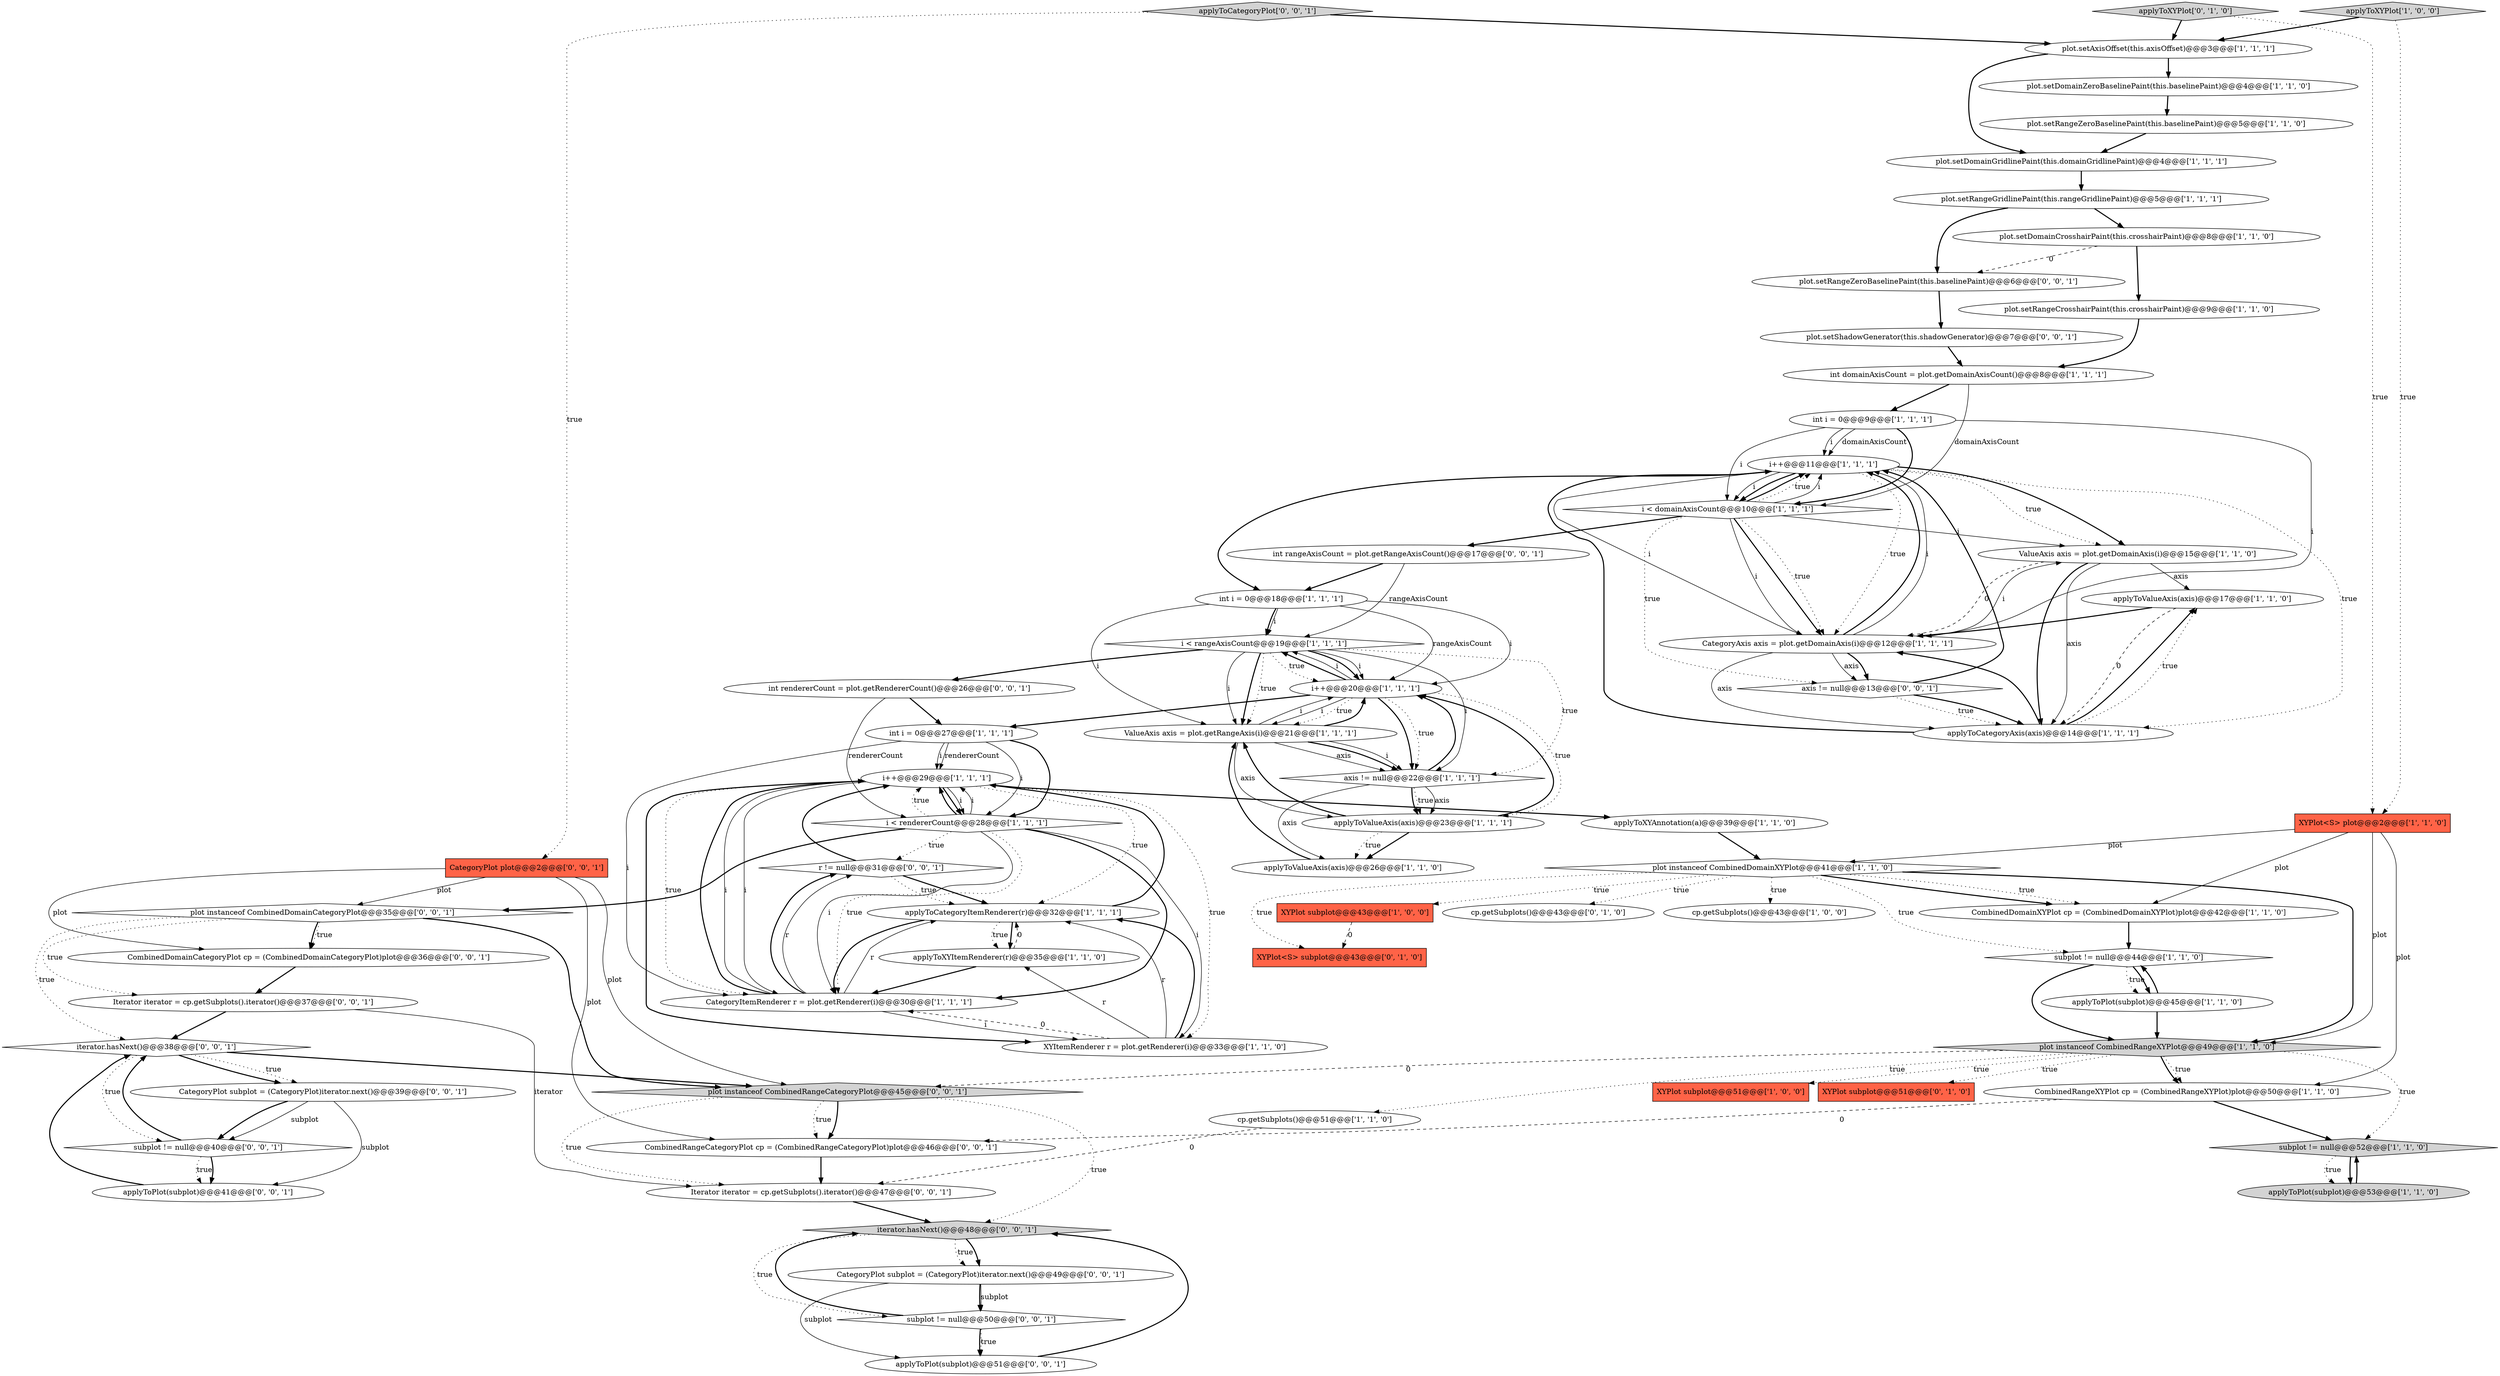 digraph {
58 [style = filled, label = "applyToCategoryPlot['0', '0', '1']", fillcolor = lightgray, shape = diamond image = "AAA0AAABBB3BBB"];
35 [style = filled, label = "subplot != null@@@44@@@['1', '1', '0']", fillcolor = white, shape = diamond image = "AAA0AAABBB1BBB"];
0 [style = filled, label = "i++@@@20@@@['1', '1', '1']", fillcolor = white, shape = ellipse image = "AAA0AAABBB1BBB"];
57 [style = filled, label = "plot instanceof CombinedRangeCategoryPlot@@@45@@@['0', '0', '1']", fillcolor = lightgray, shape = diamond image = "AAA0AAABBB3BBB"];
17 [style = filled, label = "int i = 0@@@27@@@['1', '1', '1']", fillcolor = white, shape = ellipse image = "AAA0AAABBB1BBB"];
1 [style = filled, label = "ValueAxis axis = plot.getRangeAxis(i)@@@21@@@['1', '1', '1']", fillcolor = white, shape = ellipse image = "AAA0AAABBB1BBB"];
65 [style = filled, label = "subplot != null@@@50@@@['0', '0', '1']", fillcolor = white, shape = diamond image = "AAA0AAABBB3BBB"];
28 [style = filled, label = "applyToXYItemRenderer(r)@@@35@@@['1', '1', '0']", fillcolor = white, shape = ellipse image = "AAA0AAABBB1BBB"];
6 [style = filled, label = "plot.setDomainCrosshairPaint(this.crosshairPaint)@@@8@@@['1', '1', '0']", fillcolor = white, shape = ellipse image = "AAA0AAABBB1BBB"];
14 [style = filled, label = "i++@@@29@@@['1', '1', '1']", fillcolor = white, shape = ellipse image = "AAA0AAABBB1BBB"];
41 [style = filled, label = "plot.setRangeZeroBaselinePaint(this.baselinePaint)@@@5@@@['1', '1', '0']", fillcolor = white, shape = ellipse image = "AAA0AAABBB1BBB"];
39 [style = filled, label = "plot.setDomainGridlinePaint(this.domainGridlinePaint)@@@4@@@['1', '1', '1']", fillcolor = white, shape = ellipse image = "AAA0AAABBB1BBB"];
66 [style = filled, label = "int rendererCount = plot.getRendererCount()@@@26@@@['0', '0', '1']", fillcolor = white, shape = ellipse image = "AAA0AAABBB3BBB"];
30 [style = filled, label = "applyToPlot(subplot)@@@45@@@['1', '1', '0']", fillcolor = white, shape = ellipse image = "AAA0AAABBB1BBB"];
3 [style = filled, label = "int domainAxisCount = plot.getDomainAxisCount()@@@8@@@['1', '1', '1']", fillcolor = white, shape = ellipse image = "AAA0AAABBB1BBB"];
18 [style = filled, label = "plot instanceof CombinedRangeXYPlot@@@49@@@['1', '1', '0']", fillcolor = lightgray, shape = diamond image = "AAA0AAABBB1BBB"];
42 [style = filled, label = "plot.setRangeCrosshairPaint(this.crosshairPaint)@@@9@@@['1', '1', '0']", fillcolor = white, shape = ellipse image = "AAA0AAABBB1BBB"];
54 [style = filled, label = "CombinedRangeCategoryPlot cp = (CombinedRangeCategoryPlot)plot@@@46@@@['0', '0', '1']", fillcolor = white, shape = ellipse image = "AAA0AAABBB3BBB"];
61 [style = filled, label = "axis != null@@@13@@@['0', '0', '1']", fillcolor = white, shape = diamond image = "AAA0AAABBB3BBB"];
33 [style = filled, label = "cp.getSubplots()@@@51@@@['1', '1', '0']", fillcolor = white, shape = ellipse image = "AAA0AAABBB1BBB"];
22 [style = filled, label = "plot.setDomainZeroBaselinePaint(this.baselinePaint)@@@4@@@['1', '1', '0']", fillcolor = white, shape = ellipse image = "AAA0AAABBB1BBB"];
69 [style = filled, label = "CategoryPlot subplot = (CategoryPlot)iterator.next()@@@39@@@['0', '0', '1']", fillcolor = white, shape = ellipse image = "AAA0AAABBB3BBB"];
46 [style = filled, label = "XYPlot<S> subplot@@@43@@@['0', '1', '0']", fillcolor = tomato, shape = box image = "AAA1AAABBB2BBB"];
8 [style = filled, label = "axis != null@@@22@@@['1', '1', '1']", fillcolor = white, shape = diamond image = "AAA0AAABBB1BBB"];
4 [style = filled, label = "int i = 0@@@9@@@['1', '1', '1']", fillcolor = white, shape = ellipse image = "AAA0AAABBB1BBB"];
40 [style = filled, label = "ValueAxis axis = plot.getDomainAxis(i)@@@15@@@['1', '1', '0']", fillcolor = white, shape = ellipse image = "AAA0AAABBB1BBB"];
29 [style = filled, label = "applyToValueAxis(axis)@@@23@@@['1', '1', '1']", fillcolor = white, shape = ellipse image = "AAA0AAABBB1BBB"];
19 [style = filled, label = "applyToValueAxis(axis)@@@17@@@['1', '1', '0']", fillcolor = white, shape = ellipse image = "AAA0AAABBB1BBB"];
68 [style = filled, label = "r != null@@@31@@@['0', '0', '1']", fillcolor = white, shape = diamond image = "AAA0AAABBB3BBB"];
11 [style = filled, label = "plot instanceof CombinedDomainXYPlot@@@41@@@['1', '1', '0']", fillcolor = white, shape = diamond image = "AAA0AAABBB1BBB"];
50 [style = filled, label = "subplot != null@@@40@@@['0', '0', '1']", fillcolor = white, shape = diamond image = "AAA0AAABBB3BBB"];
37 [style = filled, label = "i < rendererCount@@@28@@@['1', '1', '1']", fillcolor = white, shape = diamond image = "AAA0AAABBB1BBB"];
5 [style = filled, label = "applyToXYAnnotation(a)@@@39@@@['1', '1', '0']", fillcolor = white, shape = ellipse image = "AAA0AAABBB1BBB"];
20 [style = filled, label = "applyToPlot(subplot)@@@53@@@['1', '1', '0']", fillcolor = lightgray, shape = ellipse image = "AAA0AAABBB1BBB"];
67 [style = filled, label = "CategoryPlot subplot = (CategoryPlot)iterator.next()@@@49@@@['0', '0', '1']", fillcolor = white, shape = ellipse image = "AAA0AAABBB3BBB"];
44 [style = filled, label = "applyToXYPlot['0', '1', '0']", fillcolor = lightgray, shape = diamond image = "AAA0AAABBB2BBB"];
25 [style = filled, label = "subplot != null@@@52@@@['1', '1', '0']", fillcolor = lightgray, shape = diamond image = "AAA0AAABBB1BBB"];
31 [style = filled, label = "XYPlot subplot@@@43@@@['1', '0', '0']", fillcolor = tomato, shape = box image = "AAA1AAABBB1BBB"];
23 [style = filled, label = "XYPlot subplot@@@51@@@['1', '0', '0']", fillcolor = tomato, shape = box image = "AAA0AAABBB1BBB"];
10 [style = filled, label = "cp.getSubplots()@@@43@@@['1', '0', '0']", fillcolor = white, shape = ellipse image = "AAA0AAABBB1BBB"];
27 [style = filled, label = "applyToValueAxis(axis)@@@26@@@['1', '1', '0']", fillcolor = white, shape = ellipse image = "AAA0AAABBB1BBB"];
32 [style = filled, label = "i++@@@11@@@['1', '1', '1']", fillcolor = white, shape = ellipse image = "AAA0AAABBB1BBB"];
53 [style = filled, label = "applyToPlot(subplot)@@@41@@@['0', '0', '1']", fillcolor = white, shape = ellipse image = "AAA0AAABBB3BBB"];
13 [style = filled, label = "CategoryAxis axis = plot.getDomainAxis(i)@@@12@@@['1', '1', '1']", fillcolor = white, shape = ellipse image = "AAA0AAABBB1BBB"];
26 [style = filled, label = "i < rangeAxisCount@@@19@@@['1', '1', '1']", fillcolor = white, shape = diamond image = "AAA0AAABBB1BBB"];
51 [style = filled, label = "applyToPlot(subplot)@@@51@@@['0', '0', '1']", fillcolor = white, shape = ellipse image = "AAA0AAABBB3BBB"];
60 [style = filled, label = "iterator.hasNext()@@@48@@@['0', '0', '1']", fillcolor = lightgray, shape = diamond image = "AAA0AAABBB3BBB"];
47 [style = filled, label = "XYPlot subplot@@@51@@@['0', '1', '0']", fillcolor = tomato, shape = box image = "AAA0AAABBB2BBB"];
62 [style = filled, label = "CombinedDomainCategoryPlot cp = (CombinedDomainCategoryPlot)plot@@@36@@@['0', '0', '1']", fillcolor = white, shape = ellipse image = "AAA0AAABBB3BBB"];
43 [style = filled, label = "i < domainAxisCount@@@10@@@['1', '1', '1']", fillcolor = white, shape = diamond image = "AAA0AAABBB1BBB"];
21 [style = filled, label = "CategoryItemRenderer r = plot.getRenderer(i)@@@30@@@['1', '1', '1']", fillcolor = white, shape = ellipse image = "AAA0AAABBB1BBB"];
24 [style = filled, label = "CombinedDomainXYPlot cp = (CombinedDomainXYPlot)plot@@@42@@@['1', '1', '0']", fillcolor = white, shape = ellipse image = "AAA0AAABBB1BBB"];
49 [style = filled, label = "iterator.hasNext()@@@38@@@['0', '0', '1']", fillcolor = white, shape = diamond image = "AAA0AAABBB3BBB"];
2 [style = filled, label = "XYItemRenderer r = plot.getRenderer(i)@@@33@@@['1', '1', '0']", fillcolor = white, shape = ellipse image = "AAA0AAABBB1BBB"];
56 [style = filled, label = "plot instanceof CombinedDomainCategoryPlot@@@35@@@['0', '0', '1']", fillcolor = white, shape = diamond image = "AAA0AAABBB3BBB"];
9 [style = filled, label = "int i = 0@@@18@@@['1', '1', '1']", fillcolor = white, shape = ellipse image = "AAA0AAABBB1BBB"];
34 [style = filled, label = "plot.setRangeGridlinePaint(this.rangeGridlinePaint)@@@5@@@['1', '1', '1']", fillcolor = white, shape = ellipse image = "AAA0AAABBB1BBB"];
16 [style = filled, label = "XYPlot<S> plot@@@2@@@['1', '1', '0']", fillcolor = tomato, shape = box image = "AAA0AAABBB1BBB"];
36 [style = filled, label = "applyToCategoryItemRenderer(r)@@@32@@@['1', '1', '1']", fillcolor = white, shape = ellipse image = "AAA0AAABBB1BBB"];
45 [style = filled, label = "cp.getSubplots()@@@43@@@['0', '1', '0']", fillcolor = white, shape = ellipse image = "AAA0AAABBB2BBB"];
52 [style = filled, label = "CategoryPlot plot@@@2@@@['0', '0', '1']", fillcolor = tomato, shape = box image = "AAA0AAABBB3BBB"];
63 [style = filled, label = "Iterator iterator = cp.getSubplots().iterator()@@@47@@@['0', '0', '1']", fillcolor = white, shape = ellipse image = "AAA0AAABBB3BBB"];
12 [style = filled, label = "applyToXYPlot['1', '0', '0']", fillcolor = lightgray, shape = diamond image = "AAA0AAABBB1BBB"];
15 [style = filled, label = "plot.setAxisOffset(this.axisOffset)@@@3@@@['1', '1', '1']", fillcolor = white, shape = ellipse image = "AAA0AAABBB1BBB"];
38 [style = filled, label = "CombinedRangeXYPlot cp = (CombinedRangeXYPlot)plot@@@50@@@['1', '1', '0']", fillcolor = white, shape = ellipse image = "AAA0AAABBB1BBB"];
48 [style = filled, label = "plot.setShadowGenerator(this.shadowGenerator)@@@7@@@['0', '0', '1']", fillcolor = white, shape = ellipse image = "AAA0AAABBB3BBB"];
59 [style = filled, label = "plot.setRangeZeroBaselinePaint(this.baselinePaint)@@@6@@@['0', '0', '1']", fillcolor = white, shape = ellipse image = "AAA0AAABBB3BBB"];
64 [style = filled, label = "Iterator iterator = cp.getSubplots().iterator()@@@37@@@['0', '0', '1']", fillcolor = white, shape = ellipse image = "AAA0AAABBB3BBB"];
55 [style = filled, label = "int rangeAxisCount = plot.getRangeAxisCount()@@@17@@@['0', '0', '1']", fillcolor = white, shape = ellipse image = "AAA0AAABBB3BBB"];
7 [style = filled, label = "applyToCategoryAxis(axis)@@@14@@@['1', '1', '1']", fillcolor = white, shape = ellipse image = "AAA0AAABBB1BBB"];
9->0 [style = solid, label="i"];
7->32 [style = bold, label=""];
65->60 [style = bold, label=""];
48->3 [style = bold, label=""];
66->37 [style = solid, label="rendererCount"];
43->55 [style = bold, label=""];
1->8 [style = solid, label="axis"];
54->63 [style = bold, label=""];
9->26 [style = solid, label="i"];
32->13 [style = solid, label="i"];
29->0 [style = bold, label=""];
36->28 [style = bold, label=""];
44->15 [style = bold, label=""];
18->57 [style = dashed, label="0"];
4->43 [style = solid, label="i"];
26->1 [style = solid, label="i"];
18->38 [style = dotted, label="true"];
65->51 [style = dotted, label="true"];
49->69 [style = dotted, label="true"];
9->1 [style = solid, label="i"];
30->18 [style = bold, label=""];
3->4 [style = bold, label=""];
19->7 [style = dashed, label="0"];
21->2 [style = solid, label="i"];
65->51 [style = bold, label=""];
9->26 [style = bold, label=""];
8->0 [style = bold, label=""];
69->50 [style = bold, label=""];
28->21 [style = bold, label=""];
14->21 [style = dotted, label="true"];
11->31 [style = dotted, label="true"];
13->61 [style = solid, label="axis"];
40->7 [style = solid, label="axis"];
21->68 [style = solid, label="r"];
18->47 [style = dotted, label="true"];
28->36 [style = dashed, label="0"];
67->51 [style = solid, label="subplot"];
2->36 [style = bold, label=""];
0->8 [style = bold, label=""];
42->3 [style = bold, label=""];
43->13 [style = solid, label="i"];
32->13 [style = dotted, label="true"];
29->1 [style = bold, label=""];
61->7 [style = dotted, label="true"];
26->66 [style = bold, label=""];
4->32 [style = solid, label="domainAxisCount"];
11->46 [style = dotted, label="true"];
14->37 [style = bold, label=""];
18->23 [style = dotted, label="true"];
18->38 [style = bold, label=""];
57->54 [style = bold, label=""];
68->14 [style = bold, label=""];
14->2 [style = dotted, label="true"];
13->32 [style = bold, label=""];
37->14 [style = solid, label="i"];
1->29 [style = solid, label="axis"];
35->18 [style = bold, label=""];
13->32 [style = solid, label="i"];
57->54 [style = dotted, label="true"];
56->62 [style = dotted, label="true"];
0->17 [style = bold, label=""];
11->10 [style = dotted, label="true"];
39->34 [style = bold, label=""];
67->65 [style = solid, label="subplot"];
26->1 [style = bold, label=""];
22->41 [style = bold, label=""];
43->32 [style = bold, label=""];
37->21 [style = bold, label=""];
56->62 [style = bold, label=""];
11->35 [style = dotted, label="true"];
17->14 [style = solid, label="rendererCount"];
1->0 [style = bold, label=""];
43->32 [style = dotted, label="true"];
56->57 [style = bold, label=""];
57->63 [style = dotted, label="true"];
17->37 [style = bold, label=""];
36->14 [style = bold, label=""];
20->25 [style = bold, label=""];
50->49 [style = bold, label=""];
35->30 [style = dotted, label="true"];
17->21 [style = solid, label="i"];
11->18 [style = bold, label=""];
13->7 [style = solid, label="axis"];
43->13 [style = bold, label=""];
0->8 [style = dotted, label="true"];
16->38 [style = solid, label="plot"];
29->27 [style = bold, label=""];
26->0 [style = bold, label=""];
37->21 [style = solid, label="i"];
34->59 [style = bold, label=""];
51->60 [style = bold, label=""];
31->46 [style = dashed, label="0"];
6->59 [style = dashed, label="0"];
26->0 [style = solid, label="i"];
19->13 [style = bold, label=""];
56->64 [style = dotted, label="true"];
61->32 [style = bold, label=""];
2->21 [style = dashed, label="0"];
61->7 [style = bold, label=""];
25->20 [style = dotted, label="true"];
13->61 [style = bold, label=""];
26->1 [style = dotted, label="true"];
64->63 [style = solid, label="iterator"];
49->69 [style = bold, label=""];
14->21 [style = solid, label="i"];
38->25 [style = bold, label=""];
21->68 [style = bold, label=""];
5->11 [style = bold, label=""];
8->29 [style = dotted, label="true"];
4->32 [style = solid, label="i"];
37->14 [style = dotted, label="true"];
32->43 [style = solid, label="i"];
58->15 [style = bold, label=""];
59->48 [style = bold, label=""];
16->11 [style = solid, label="plot"];
11->24 [style = dotted, label="true"];
55->9 [style = bold, label=""];
57->60 [style = dotted, label="true"];
58->52 [style = dotted, label="true"];
52->57 [style = solid, label="plot"];
21->36 [style = solid, label="r"];
68->36 [style = bold, label=""];
43->32 [style = solid, label="i"];
26->8 [style = dotted, label="true"];
1->8 [style = bold, label=""];
8->27 [style = solid, label="axis"];
0->1 [style = solid, label="i"];
18->33 [style = dotted, label="true"];
17->37 [style = solid, label="i"];
6->42 [style = bold, label=""];
32->7 [style = dotted, label="true"];
52->54 [style = solid, label="plot"];
49->50 [style = dotted, label="true"];
17->14 [style = solid, label="i"];
36->28 [style = dotted, label="true"];
11->24 [style = bold, label=""];
43->40 [style = solid, label="i"];
33->63 [style = dashed, label="0"];
15->22 [style = bold, label=""];
52->56 [style = solid, label="plot"];
32->9 [style = bold, label=""];
52->62 [style = solid, label="plot"];
50->53 [style = dotted, label="true"];
25->20 [style = bold, label=""];
63->60 [style = bold, label=""];
30->35 [style = bold, label=""];
21->14 [style = solid, label="i"];
43->61 [style = dotted, label="true"];
32->40 [style = bold, label=""];
14->2 [style = bold, label=""];
13->40 [style = solid, label="i"];
35->30 [style = bold, label=""];
7->19 [style = bold, label=""];
40->19 [style = solid, label="axis"];
14->5 [style = bold, label=""];
21->14 [style = bold, label=""];
0->1 [style = dotted, label="true"];
7->13 [style = bold, label=""];
37->68 [style = dotted, label="true"];
68->36 [style = dotted, label="true"];
27->1 [style = bold, label=""];
4->43 [style = bold, label=""];
0->26 [style = bold, label=""];
55->26 [style = solid, label="rangeAxisCount"];
18->25 [style = dotted, label="true"];
40->13 [style = dashed, label="0"];
38->54 [style = dashed, label="0"];
24->35 [style = bold, label=""];
7->19 [style = dotted, label="true"];
29->27 [style = dotted, label="true"];
16->18 [style = solid, label="plot"];
37->21 [style = dotted, label="true"];
8->29 [style = solid, label="axis"];
12->15 [style = bold, label=""];
60->65 [style = dotted, label="true"];
1->8 [style = solid, label="i"];
2->28 [style = solid, label="r"];
11->45 [style = dotted, label="true"];
62->64 [style = bold, label=""];
43->13 [style = dotted, label="true"];
32->43 [style = bold, label=""];
37->2 [style = solid, label="i"];
0->26 [style = solid, label="i"];
32->40 [style = dotted, label="true"];
67->65 [style = bold, label=""];
60->67 [style = dotted, label="true"];
4->13 [style = solid, label="i"];
14->36 [style = dotted, label="true"];
3->43 [style = solid, label="domainAxisCount"];
53->49 [style = bold, label=""];
36->21 [style = bold, label=""];
1->0 [style = solid, label="i"];
37->14 [style = bold, label=""];
60->67 [style = bold, label=""];
40->7 [style = bold, label=""];
0->29 [style = dotted, label="true"];
66->17 [style = bold, label=""];
12->16 [style = dotted, label="true"];
69->53 [style = solid, label="subplot"];
26->8 [style = solid, label="i"];
15->39 [style = bold, label=""];
34->6 [style = bold, label=""];
69->50 [style = solid, label="subplot"];
16->24 [style = solid, label="plot"];
9->0 [style = solid, label="rangeAxisCount"];
2->36 [style = solid, label="r"];
14->37 [style = solid, label="i"];
64->49 [style = bold, label=""];
56->49 [style = dotted, label="true"];
41->39 [style = bold, label=""];
49->57 [style = bold, label=""];
8->29 [style = bold, label=""];
50->53 [style = bold, label=""];
44->16 [style = dotted, label="true"];
26->0 [style = dotted, label="true"];
37->56 [style = bold, label=""];
}
